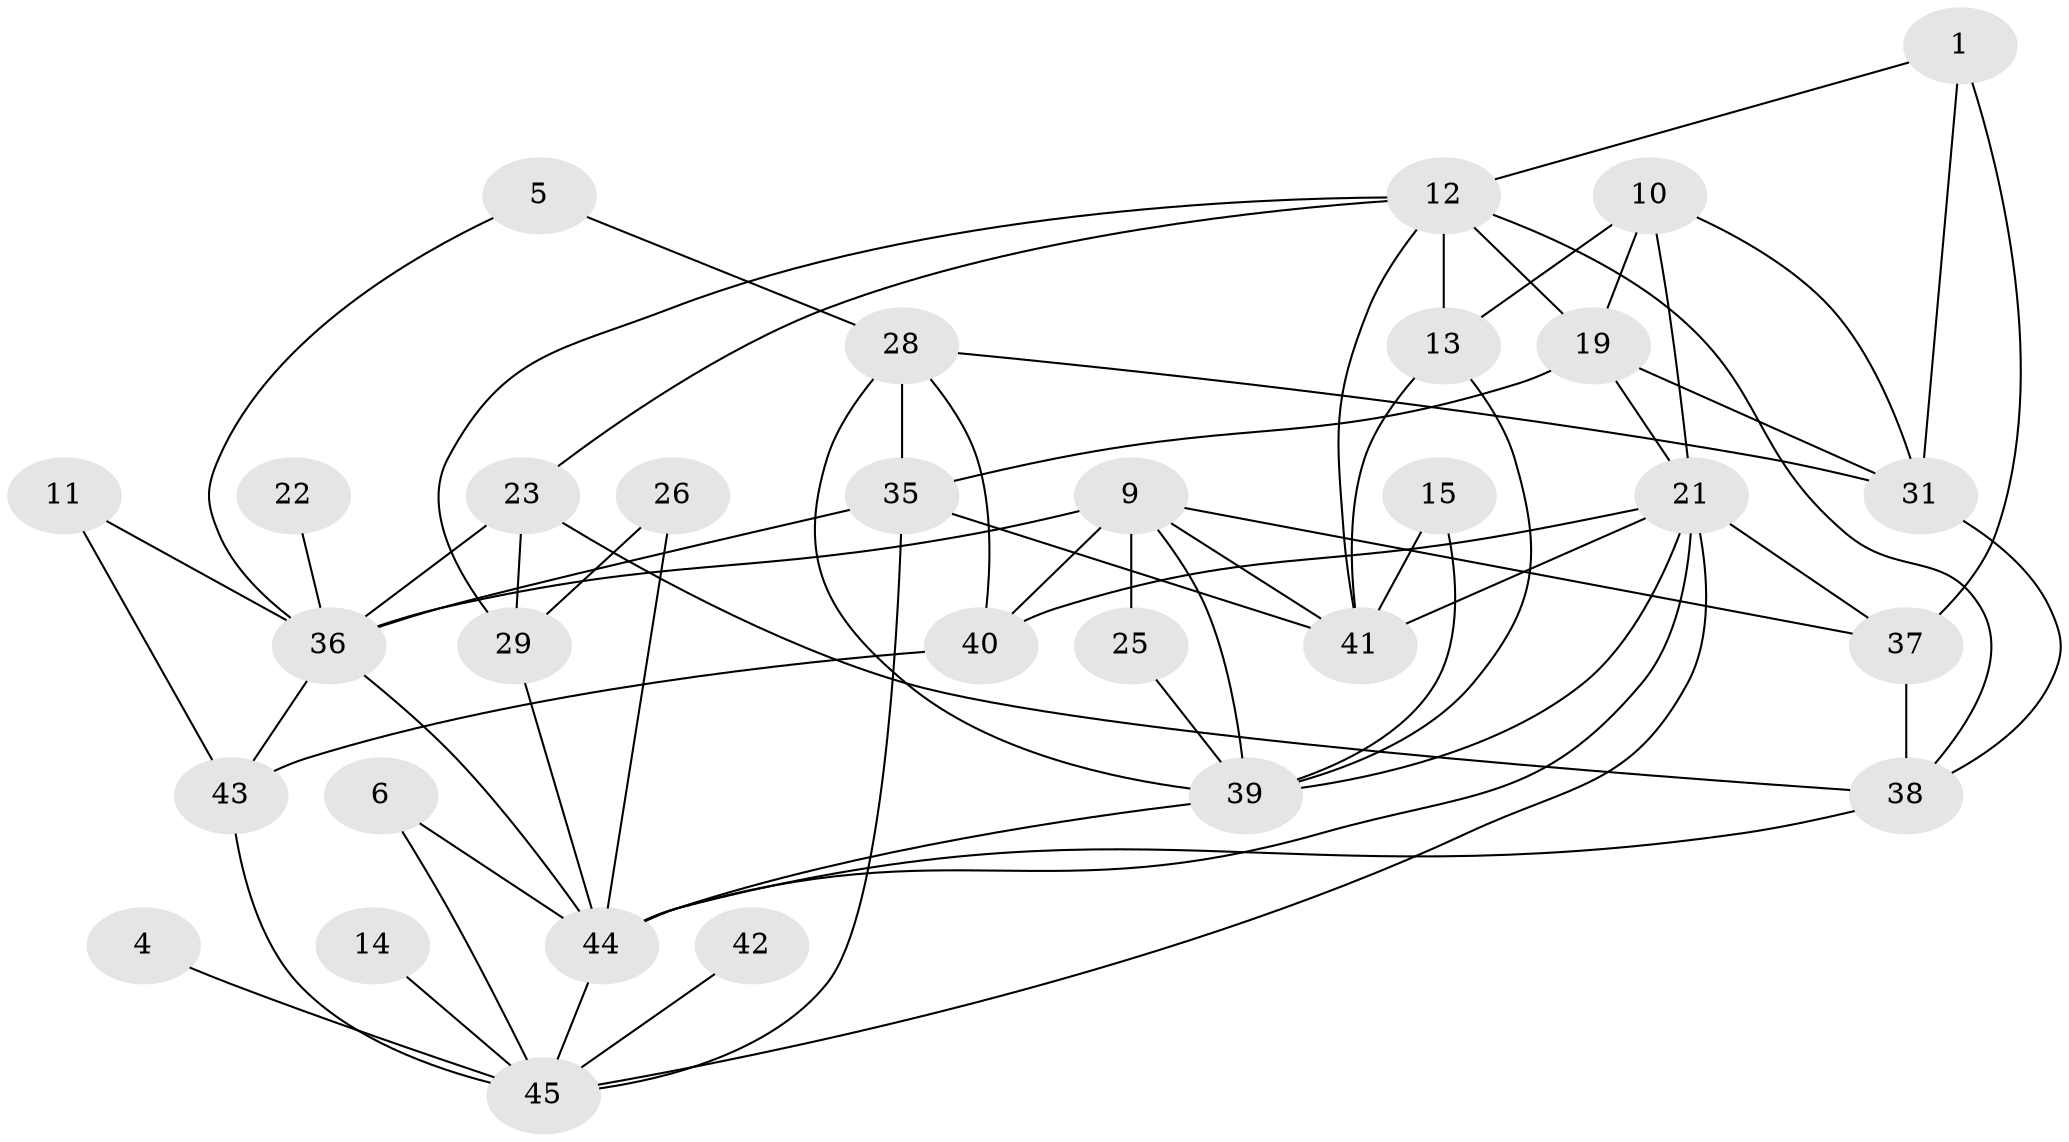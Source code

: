 // original degree distribution, {5: 0.12222222222222222, 3: 0.17777777777777778, 0: 0.13333333333333333, 4: 0.14444444444444443, 2: 0.26666666666666666, 1: 0.12222222222222222, 7: 0.022222222222222223, 6: 0.011111111111111112}
// Generated by graph-tools (version 1.1) at 2025/49/03/09/25 03:49:03]
// undirected, 31 vertices, 65 edges
graph export_dot {
graph [start="1"]
  node [color=gray90,style=filled];
  1;
  4;
  5;
  6;
  9;
  10;
  11;
  12;
  13;
  14;
  15;
  19;
  21;
  22;
  23;
  25;
  26;
  28;
  29;
  31;
  35;
  36;
  37;
  38;
  39;
  40;
  41;
  42;
  43;
  44;
  45;
  1 -- 12 [weight=1.0];
  1 -- 31 [weight=1.0];
  1 -- 37 [weight=1.0];
  4 -- 45 [weight=1.0];
  5 -- 28 [weight=1.0];
  5 -- 36 [weight=1.0];
  6 -- 44 [weight=1.0];
  6 -- 45 [weight=1.0];
  9 -- 25 [weight=1.0];
  9 -- 36 [weight=1.0];
  9 -- 37 [weight=1.0];
  9 -- 39 [weight=1.0];
  9 -- 40 [weight=1.0];
  9 -- 41 [weight=1.0];
  10 -- 13 [weight=1.0];
  10 -- 19 [weight=1.0];
  10 -- 21 [weight=1.0];
  10 -- 31 [weight=1.0];
  11 -- 36 [weight=1.0];
  11 -- 43 [weight=1.0];
  12 -- 13 [weight=1.0];
  12 -- 19 [weight=1.0];
  12 -- 23 [weight=1.0];
  12 -- 29 [weight=1.0];
  12 -- 38 [weight=1.0];
  12 -- 41 [weight=1.0];
  13 -- 39 [weight=1.0];
  13 -- 41 [weight=1.0];
  14 -- 45 [weight=1.0];
  15 -- 39 [weight=1.0];
  15 -- 41 [weight=1.0];
  19 -- 21 [weight=1.0];
  19 -- 31 [weight=1.0];
  19 -- 35 [weight=1.0];
  21 -- 37 [weight=2.0];
  21 -- 39 [weight=1.0];
  21 -- 40 [weight=1.0];
  21 -- 41 [weight=1.0];
  21 -- 44 [weight=1.0];
  21 -- 45 [weight=1.0];
  22 -- 36 [weight=1.0];
  23 -- 29 [weight=1.0];
  23 -- 36 [weight=1.0];
  23 -- 38 [weight=1.0];
  25 -- 39 [weight=1.0];
  26 -- 29 [weight=1.0];
  26 -- 44 [weight=1.0];
  28 -- 31 [weight=1.0];
  28 -- 35 [weight=1.0];
  28 -- 39 [weight=1.0];
  28 -- 40 [weight=1.0];
  29 -- 44 [weight=1.0];
  31 -- 38 [weight=1.0];
  35 -- 36 [weight=1.0];
  35 -- 41 [weight=1.0];
  35 -- 45 [weight=1.0];
  36 -- 43 [weight=1.0];
  36 -- 44 [weight=1.0];
  37 -- 38 [weight=2.0];
  38 -- 44 [weight=2.0];
  39 -- 44 [weight=1.0];
  40 -- 43 [weight=2.0];
  42 -- 45 [weight=1.0];
  43 -- 45 [weight=1.0];
  44 -- 45 [weight=1.0];
}

